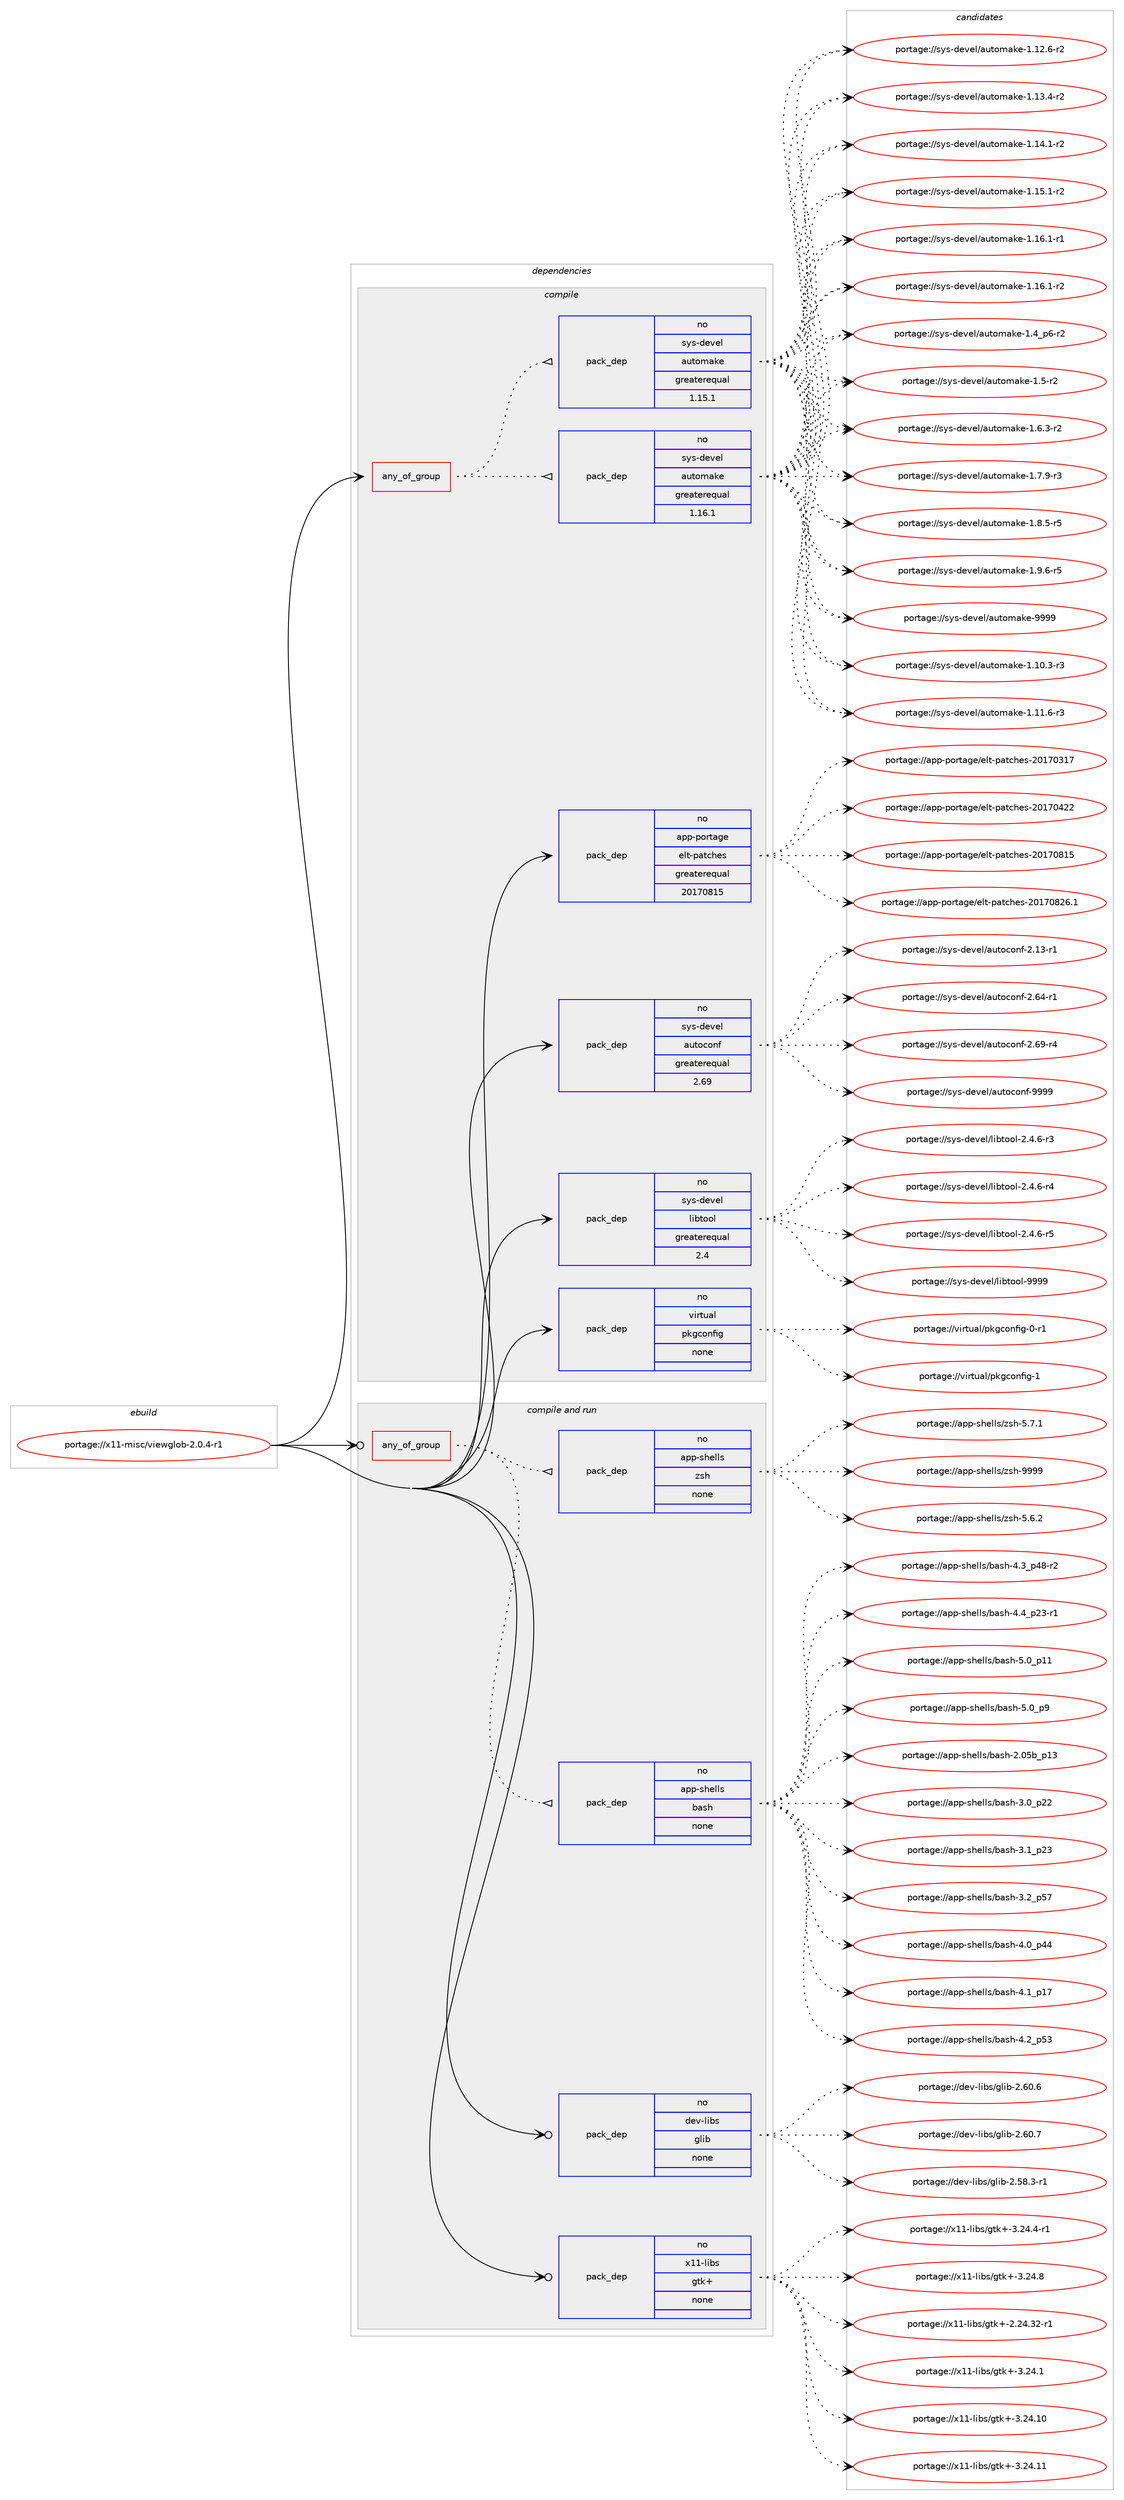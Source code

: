 digraph prolog {

# *************
# Graph options
# *************

newrank=true;
concentrate=true;
compound=true;
graph [rankdir=LR,fontname=Helvetica,fontsize=10,ranksep=1.5];#, ranksep=2.5, nodesep=0.2];
edge  [arrowhead=vee];
node  [fontname=Helvetica,fontsize=10];

# **********
# The ebuild
# **********

subgraph cluster_leftcol {
color=gray;
rank=same;
label=<<i>ebuild</i>>;
id [label="portage://x11-misc/viewglob-2.0.4-r1", color=red, width=4, href="../x11-misc/viewglob-2.0.4-r1.svg"];
}

# ****************
# The dependencies
# ****************

subgraph cluster_midcol {
color=gray;
label=<<i>dependencies</i>>;
subgraph cluster_compile {
fillcolor="#eeeeee";
style=filled;
label=<<i>compile</i>>;
subgraph any7899 {
dependency454599 [label=<<TABLE BORDER="0" CELLBORDER="1" CELLSPACING="0" CELLPADDING="4"><TR><TD CELLPADDING="10">any_of_group</TD></TR></TABLE>>, shape=none, color=red];subgraph pack337816 {
dependency454600 [label=<<TABLE BORDER="0" CELLBORDER="1" CELLSPACING="0" CELLPADDING="4" WIDTH="220"><TR><TD ROWSPAN="6" CELLPADDING="30">pack_dep</TD></TR><TR><TD WIDTH="110">no</TD></TR><TR><TD>sys-devel</TD></TR><TR><TD>automake</TD></TR><TR><TD>greaterequal</TD></TR><TR><TD>1.16.1</TD></TR></TABLE>>, shape=none, color=blue];
}
dependency454599:e -> dependency454600:w [weight=20,style="dotted",arrowhead="oinv"];
subgraph pack337817 {
dependency454601 [label=<<TABLE BORDER="0" CELLBORDER="1" CELLSPACING="0" CELLPADDING="4" WIDTH="220"><TR><TD ROWSPAN="6" CELLPADDING="30">pack_dep</TD></TR><TR><TD WIDTH="110">no</TD></TR><TR><TD>sys-devel</TD></TR><TR><TD>automake</TD></TR><TR><TD>greaterequal</TD></TR><TR><TD>1.15.1</TD></TR></TABLE>>, shape=none, color=blue];
}
dependency454599:e -> dependency454601:w [weight=20,style="dotted",arrowhead="oinv"];
}
id:e -> dependency454599:w [weight=20,style="solid",arrowhead="vee"];
subgraph pack337818 {
dependency454602 [label=<<TABLE BORDER="0" CELLBORDER="1" CELLSPACING="0" CELLPADDING="4" WIDTH="220"><TR><TD ROWSPAN="6" CELLPADDING="30">pack_dep</TD></TR><TR><TD WIDTH="110">no</TD></TR><TR><TD>app-portage</TD></TR><TR><TD>elt-patches</TD></TR><TR><TD>greaterequal</TD></TR><TR><TD>20170815</TD></TR></TABLE>>, shape=none, color=blue];
}
id:e -> dependency454602:w [weight=20,style="solid",arrowhead="vee"];
subgraph pack337819 {
dependency454603 [label=<<TABLE BORDER="0" CELLBORDER="1" CELLSPACING="0" CELLPADDING="4" WIDTH="220"><TR><TD ROWSPAN="6" CELLPADDING="30">pack_dep</TD></TR><TR><TD WIDTH="110">no</TD></TR><TR><TD>sys-devel</TD></TR><TR><TD>autoconf</TD></TR><TR><TD>greaterequal</TD></TR><TR><TD>2.69</TD></TR></TABLE>>, shape=none, color=blue];
}
id:e -> dependency454603:w [weight=20,style="solid",arrowhead="vee"];
subgraph pack337820 {
dependency454604 [label=<<TABLE BORDER="0" CELLBORDER="1" CELLSPACING="0" CELLPADDING="4" WIDTH="220"><TR><TD ROWSPAN="6" CELLPADDING="30">pack_dep</TD></TR><TR><TD WIDTH="110">no</TD></TR><TR><TD>sys-devel</TD></TR><TR><TD>libtool</TD></TR><TR><TD>greaterequal</TD></TR><TR><TD>2.4</TD></TR></TABLE>>, shape=none, color=blue];
}
id:e -> dependency454604:w [weight=20,style="solid",arrowhead="vee"];
subgraph pack337821 {
dependency454605 [label=<<TABLE BORDER="0" CELLBORDER="1" CELLSPACING="0" CELLPADDING="4" WIDTH="220"><TR><TD ROWSPAN="6" CELLPADDING="30">pack_dep</TD></TR><TR><TD WIDTH="110">no</TD></TR><TR><TD>virtual</TD></TR><TR><TD>pkgconfig</TD></TR><TR><TD>none</TD></TR><TR><TD></TD></TR></TABLE>>, shape=none, color=blue];
}
id:e -> dependency454605:w [weight=20,style="solid",arrowhead="vee"];
}
subgraph cluster_compileandrun {
fillcolor="#eeeeee";
style=filled;
label=<<i>compile and run</i>>;
subgraph any7900 {
dependency454606 [label=<<TABLE BORDER="0" CELLBORDER="1" CELLSPACING="0" CELLPADDING="4"><TR><TD CELLPADDING="10">any_of_group</TD></TR></TABLE>>, shape=none, color=red];subgraph pack337822 {
dependency454607 [label=<<TABLE BORDER="0" CELLBORDER="1" CELLSPACING="0" CELLPADDING="4" WIDTH="220"><TR><TD ROWSPAN="6" CELLPADDING="30">pack_dep</TD></TR><TR><TD WIDTH="110">no</TD></TR><TR><TD>app-shells</TD></TR><TR><TD>bash</TD></TR><TR><TD>none</TD></TR><TR><TD></TD></TR></TABLE>>, shape=none, color=blue];
}
dependency454606:e -> dependency454607:w [weight=20,style="dotted",arrowhead="oinv"];
subgraph pack337823 {
dependency454608 [label=<<TABLE BORDER="0" CELLBORDER="1" CELLSPACING="0" CELLPADDING="4" WIDTH="220"><TR><TD ROWSPAN="6" CELLPADDING="30">pack_dep</TD></TR><TR><TD WIDTH="110">no</TD></TR><TR><TD>app-shells</TD></TR><TR><TD>zsh</TD></TR><TR><TD>none</TD></TR><TR><TD></TD></TR></TABLE>>, shape=none, color=blue];
}
dependency454606:e -> dependency454608:w [weight=20,style="dotted",arrowhead="oinv"];
}
id:e -> dependency454606:w [weight=20,style="solid",arrowhead="odotvee"];
subgraph pack337824 {
dependency454609 [label=<<TABLE BORDER="0" CELLBORDER="1" CELLSPACING="0" CELLPADDING="4" WIDTH="220"><TR><TD ROWSPAN="6" CELLPADDING="30">pack_dep</TD></TR><TR><TD WIDTH="110">no</TD></TR><TR><TD>dev-libs</TD></TR><TR><TD>glib</TD></TR><TR><TD>none</TD></TR><TR><TD></TD></TR></TABLE>>, shape=none, color=blue];
}
id:e -> dependency454609:w [weight=20,style="solid",arrowhead="odotvee"];
subgraph pack337825 {
dependency454610 [label=<<TABLE BORDER="0" CELLBORDER="1" CELLSPACING="0" CELLPADDING="4" WIDTH="220"><TR><TD ROWSPAN="6" CELLPADDING="30">pack_dep</TD></TR><TR><TD WIDTH="110">no</TD></TR><TR><TD>x11-libs</TD></TR><TR><TD>gtk+</TD></TR><TR><TD>none</TD></TR><TR><TD></TD></TR></TABLE>>, shape=none, color=blue];
}
id:e -> dependency454610:w [weight=20,style="solid",arrowhead="odotvee"];
}
subgraph cluster_run {
fillcolor="#eeeeee";
style=filled;
label=<<i>run</i>>;
}
}

# **************
# The candidates
# **************

subgraph cluster_choices {
rank=same;
color=gray;
label=<<i>candidates</i>>;

subgraph choice337816 {
color=black;
nodesep=1;
choiceportage11512111545100101118101108479711711611110997107101454946494846514511451 [label="portage://sys-devel/automake-1.10.3-r3", color=red, width=4,href="../sys-devel/automake-1.10.3-r3.svg"];
choiceportage11512111545100101118101108479711711611110997107101454946494946544511451 [label="portage://sys-devel/automake-1.11.6-r3", color=red, width=4,href="../sys-devel/automake-1.11.6-r3.svg"];
choiceportage11512111545100101118101108479711711611110997107101454946495046544511450 [label="portage://sys-devel/automake-1.12.6-r2", color=red, width=4,href="../sys-devel/automake-1.12.6-r2.svg"];
choiceportage11512111545100101118101108479711711611110997107101454946495146524511450 [label="portage://sys-devel/automake-1.13.4-r2", color=red, width=4,href="../sys-devel/automake-1.13.4-r2.svg"];
choiceportage11512111545100101118101108479711711611110997107101454946495246494511450 [label="portage://sys-devel/automake-1.14.1-r2", color=red, width=4,href="../sys-devel/automake-1.14.1-r2.svg"];
choiceportage11512111545100101118101108479711711611110997107101454946495346494511450 [label="portage://sys-devel/automake-1.15.1-r2", color=red, width=4,href="../sys-devel/automake-1.15.1-r2.svg"];
choiceportage11512111545100101118101108479711711611110997107101454946495446494511449 [label="portage://sys-devel/automake-1.16.1-r1", color=red, width=4,href="../sys-devel/automake-1.16.1-r1.svg"];
choiceportage11512111545100101118101108479711711611110997107101454946495446494511450 [label="portage://sys-devel/automake-1.16.1-r2", color=red, width=4,href="../sys-devel/automake-1.16.1-r2.svg"];
choiceportage115121115451001011181011084797117116111109971071014549465295112544511450 [label="portage://sys-devel/automake-1.4_p6-r2", color=red, width=4,href="../sys-devel/automake-1.4_p6-r2.svg"];
choiceportage11512111545100101118101108479711711611110997107101454946534511450 [label="portage://sys-devel/automake-1.5-r2", color=red, width=4,href="../sys-devel/automake-1.5-r2.svg"];
choiceportage115121115451001011181011084797117116111109971071014549465446514511450 [label="portage://sys-devel/automake-1.6.3-r2", color=red, width=4,href="../sys-devel/automake-1.6.3-r2.svg"];
choiceportage115121115451001011181011084797117116111109971071014549465546574511451 [label="portage://sys-devel/automake-1.7.9-r3", color=red, width=4,href="../sys-devel/automake-1.7.9-r3.svg"];
choiceportage115121115451001011181011084797117116111109971071014549465646534511453 [label="portage://sys-devel/automake-1.8.5-r5", color=red, width=4,href="../sys-devel/automake-1.8.5-r5.svg"];
choiceportage115121115451001011181011084797117116111109971071014549465746544511453 [label="portage://sys-devel/automake-1.9.6-r5", color=red, width=4,href="../sys-devel/automake-1.9.6-r5.svg"];
choiceportage115121115451001011181011084797117116111109971071014557575757 [label="portage://sys-devel/automake-9999", color=red, width=4,href="../sys-devel/automake-9999.svg"];
dependency454600:e -> choiceportage11512111545100101118101108479711711611110997107101454946494846514511451:w [style=dotted,weight="100"];
dependency454600:e -> choiceportage11512111545100101118101108479711711611110997107101454946494946544511451:w [style=dotted,weight="100"];
dependency454600:e -> choiceportage11512111545100101118101108479711711611110997107101454946495046544511450:w [style=dotted,weight="100"];
dependency454600:e -> choiceportage11512111545100101118101108479711711611110997107101454946495146524511450:w [style=dotted,weight="100"];
dependency454600:e -> choiceportage11512111545100101118101108479711711611110997107101454946495246494511450:w [style=dotted,weight="100"];
dependency454600:e -> choiceportage11512111545100101118101108479711711611110997107101454946495346494511450:w [style=dotted,weight="100"];
dependency454600:e -> choiceportage11512111545100101118101108479711711611110997107101454946495446494511449:w [style=dotted,weight="100"];
dependency454600:e -> choiceportage11512111545100101118101108479711711611110997107101454946495446494511450:w [style=dotted,weight="100"];
dependency454600:e -> choiceportage115121115451001011181011084797117116111109971071014549465295112544511450:w [style=dotted,weight="100"];
dependency454600:e -> choiceportage11512111545100101118101108479711711611110997107101454946534511450:w [style=dotted,weight="100"];
dependency454600:e -> choiceportage115121115451001011181011084797117116111109971071014549465446514511450:w [style=dotted,weight="100"];
dependency454600:e -> choiceportage115121115451001011181011084797117116111109971071014549465546574511451:w [style=dotted,weight="100"];
dependency454600:e -> choiceportage115121115451001011181011084797117116111109971071014549465646534511453:w [style=dotted,weight="100"];
dependency454600:e -> choiceportage115121115451001011181011084797117116111109971071014549465746544511453:w [style=dotted,weight="100"];
dependency454600:e -> choiceportage115121115451001011181011084797117116111109971071014557575757:w [style=dotted,weight="100"];
}
subgraph choice337817 {
color=black;
nodesep=1;
choiceportage11512111545100101118101108479711711611110997107101454946494846514511451 [label="portage://sys-devel/automake-1.10.3-r3", color=red, width=4,href="../sys-devel/automake-1.10.3-r3.svg"];
choiceportage11512111545100101118101108479711711611110997107101454946494946544511451 [label="portage://sys-devel/automake-1.11.6-r3", color=red, width=4,href="../sys-devel/automake-1.11.6-r3.svg"];
choiceportage11512111545100101118101108479711711611110997107101454946495046544511450 [label="portage://sys-devel/automake-1.12.6-r2", color=red, width=4,href="../sys-devel/automake-1.12.6-r2.svg"];
choiceportage11512111545100101118101108479711711611110997107101454946495146524511450 [label="portage://sys-devel/automake-1.13.4-r2", color=red, width=4,href="../sys-devel/automake-1.13.4-r2.svg"];
choiceportage11512111545100101118101108479711711611110997107101454946495246494511450 [label="portage://sys-devel/automake-1.14.1-r2", color=red, width=4,href="../sys-devel/automake-1.14.1-r2.svg"];
choiceportage11512111545100101118101108479711711611110997107101454946495346494511450 [label="portage://sys-devel/automake-1.15.1-r2", color=red, width=4,href="../sys-devel/automake-1.15.1-r2.svg"];
choiceportage11512111545100101118101108479711711611110997107101454946495446494511449 [label="portage://sys-devel/automake-1.16.1-r1", color=red, width=4,href="../sys-devel/automake-1.16.1-r1.svg"];
choiceportage11512111545100101118101108479711711611110997107101454946495446494511450 [label="portage://sys-devel/automake-1.16.1-r2", color=red, width=4,href="../sys-devel/automake-1.16.1-r2.svg"];
choiceportage115121115451001011181011084797117116111109971071014549465295112544511450 [label="portage://sys-devel/automake-1.4_p6-r2", color=red, width=4,href="../sys-devel/automake-1.4_p6-r2.svg"];
choiceportage11512111545100101118101108479711711611110997107101454946534511450 [label="portage://sys-devel/automake-1.5-r2", color=red, width=4,href="../sys-devel/automake-1.5-r2.svg"];
choiceportage115121115451001011181011084797117116111109971071014549465446514511450 [label="portage://sys-devel/automake-1.6.3-r2", color=red, width=4,href="../sys-devel/automake-1.6.3-r2.svg"];
choiceportage115121115451001011181011084797117116111109971071014549465546574511451 [label="portage://sys-devel/automake-1.7.9-r3", color=red, width=4,href="../sys-devel/automake-1.7.9-r3.svg"];
choiceportage115121115451001011181011084797117116111109971071014549465646534511453 [label="portage://sys-devel/automake-1.8.5-r5", color=red, width=4,href="../sys-devel/automake-1.8.5-r5.svg"];
choiceportage115121115451001011181011084797117116111109971071014549465746544511453 [label="portage://sys-devel/automake-1.9.6-r5", color=red, width=4,href="../sys-devel/automake-1.9.6-r5.svg"];
choiceportage115121115451001011181011084797117116111109971071014557575757 [label="portage://sys-devel/automake-9999", color=red, width=4,href="../sys-devel/automake-9999.svg"];
dependency454601:e -> choiceportage11512111545100101118101108479711711611110997107101454946494846514511451:w [style=dotted,weight="100"];
dependency454601:e -> choiceportage11512111545100101118101108479711711611110997107101454946494946544511451:w [style=dotted,weight="100"];
dependency454601:e -> choiceportage11512111545100101118101108479711711611110997107101454946495046544511450:w [style=dotted,weight="100"];
dependency454601:e -> choiceportage11512111545100101118101108479711711611110997107101454946495146524511450:w [style=dotted,weight="100"];
dependency454601:e -> choiceportage11512111545100101118101108479711711611110997107101454946495246494511450:w [style=dotted,weight="100"];
dependency454601:e -> choiceportage11512111545100101118101108479711711611110997107101454946495346494511450:w [style=dotted,weight="100"];
dependency454601:e -> choiceportage11512111545100101118101108479711711611110997107101454946495446494511449:w [style=dotted,weight="100"];
dependency454601:e -> choiceportage11512111545100101118101108479711711611110997107101454946495446494511450:w [style=dotted,weight="100"];
dependency454601:e -> choiceportage115121115451001011181011084797117116111109971071014549465295112544511450:w [style=dotted,weight="100"];
dependency454601:e -> choiceportage11512111545100101118101108479711711611110997107101454946534511450:w [style=dotted,weight="100"];
dependency454601:e -> choiceportage115121115451001011181011084797117116111109971071014549465446514511450:w [style=dotted,weight="100"];
dependency454601:e -> choiceportage115121115451001011181011084797117116111109971071014549465546574511451:w [style=dotted,weight="100"];
dependency454601:e -> choiceportage115121115451001011181011084797117116111109971071014549465646534511453:w [style=dotted,weight="100"];
dependency454601:e -> choiceportage115121115451001011181011084797117116111109971071014549465746544511453:w [style=dotted,weight="100"];
dependency454601:e -> choiceportage115121115451001011181011084797117116111109971071014557575757:w [style=dotted,weight="100"];
}
subgraph choice337818 {
color=black;
nodesep=1;
choiceportage97112112451121111141169710310147101108116451129711699104101115455048495548514955 [label="portage://app-portage/elt-patches-20170317", color=red, width=4,href="../app-portage/elt-patches-20170317.svg"];
choiceportage97112112451121111141169710310147101108116451129711699104101115455048495548525050 [label="portage://app-portage/elt-patches-20170422", color=red, width=4,href="../app-portage/elt-patches-20170422.svg"];
choiceportage97112112451121111141169710310147101108116451129711699104101115455048495548564953 [label="portage://app-portage/elt-patches-20170815", color=red, width=4,href="../app-portage/elt-patches-20170815.svg"];
choiceportage971121124511211111411697103101471011081164511297116991041011154550484955485650544649 [label="portage://app-portage/elt-patches-20170826.1", color=red, width=4,href="../app-portage/elt-patches-20170826.1.svg"];
dependency454602:e -> choiceportage97112112451121111141169710310147101108116451129711699104101115455048495548514955:w [style=dotted,weight="100"];
dependency454602:e -> choiceportage97112112451121111141169710310147101108116451129711699104101115455048495548525050:w [style=dotted,weight="100"];
dependency454602:e -> choiceportage97112112451121111141169710310147101108116451129711699104101115455048495548564953:w [style=dotted,weight="100"];
dependency454602:e -> choiceportage971121124511211111411697103101471011081164511297116991041011154550484955485650544649:w [style=dotted,weight="100"];
}
subgraph choice337819 {
color=black;
nodesep=1;
choiceportage1151211154510010111810110847971171161119911111010245504649514511449 [label="portage://sys-devel/autoconf-2.13-r1", color=red, width=4,href="../sys-devel/autoconf-2.13-r1.svg"];
choiceportage1151211154510010111810110847971171161119911111010245504654524511449 [label="portage://sys-devel/autoconf-2.64-r1", color=red, width=4,href="../sys-devel/autoconf-2.64-r1.svg"];
choiceportage1151211154510010111810110847971171161119911111010245504654574511452 [label="portage://sys-devel/autoconf-2.69-r4", color=red, width=4,href="../sys-devel/autoconf-2.69-r4.svg"];
choiceportage115121115451001011181011084797117116111991111101024557575757 [label="portage://sys-devel/autoconf-9999", color=red, width=4,href="../sys-devel/autoconf-9999.svg"];
dependency454603:e -> choiceportage1151211154510010111810110847971171161119911111010245504649514511449:w [style=dotted,weight="100"];
dependency454603:e -> choiceportage1151211154510010111810110847971171161119911111010245504654524511449:w [style=dotted,weight="100"];
dependency454603:e -> choiceportage1151211154510010111810110847971171161119911111010245504654574511452:w [style=dotted,weight="100"];
dependency454603:e -> choiceportage115121115451001011181011084797117116111991111101024557575757:w [style=dotted,weight="100"];
}
subgraph choice337820 {
color=black;
nodesep=1;
choiceportage1151211154510010111810110847108105981161111111084550465246544511451 [label="portage://sys-devel/libtool-2.4.6-r3", color=red, width=4,href="../sys-devel/libtool-2.4.6-r3.svg"];
choiceportage1151211154510010111810110847108105981161111111084550465246544511452 [label="portage://sys-devel/libtool-2.4.6-r4", color=red, width=4,href="../sys-devel/libtool-2.4.6-r4.svg"];
choiceportage1151211154510010111810110847108105981161111111084550465246544511453 [label="portage://sys-devel/libtool-2.4.6-r5", color=red, width=4,href="../sys-devel/libtool-2.4.6-r5.svg"];
choiceportage1151211154510010111810110847108105981161111111084557575757 [label="portage://sys-devel/libtool-9999", color=red, width=4,href="../sys-devel/libtool-9999.svg"];
dependency454604:e -> choiceportage1151211154510010111810110847108105981161111111084550465246544511451:w [style=dotted,weight="100"];
dependency454604:e -> choiceportage1151211154510010111810110847108105981161111111084550465246544511452:w [style=dotted,weight="100"];
dependency454604:e -> choiceportage1151211154510010111810110847108105981161111111084550465246544511453:w [style=dotted,weight="100"];
dependency454604:e -> choiceportage1151211154510010111810110847108105981161111111084557575757:w [style=dotted,weight="100"];
}
subgraph choice337821 {
color=black;
nodesep=1;
choiceportage11810511411611797108471121071039911111010210510345484511449 [label="portage://virtual/pkgconfig-0-r1", color=red, width=4,href="../virtual/pkgconfig-0-r1.svg"];
choiceportage1181051141161179710847112107103991111101021051034549 [label="portage://virtual/pkgconfig-1", color=red, width=4,href="../virtual/pkgconfig-1.svg"];
dependency454605:e -> choiceportage11810511411611797108471121071039911111010210510345484511449:w [style=dotted,weight="100"];
dependency454605:e -> choiceportage1181051141161179710847112107103991111101021051034549:w [style=dotted,weight="100"];
}
subgraph choice337822 {
color=black;
nodesep=1;
choiceportage9711211245115104101108108115479897115104455046485398951124951 [label="portage://app-shells/bash-2.05b_p13", color=red, width=4,href="../app-shells/bash-2.05b_p13.svg"];
choiceportage971121124511510410110810811547989711510445514648951125050 [label="portage://app-shells/bash-3.0_p22", color=red, width=4,href="../app-shells/bash-3.0_p22.svg"];
choiceportage971121124511510410110810811547989711510445514649951125051 [label="portage://app-shells/bash-3.1_p23", color=red, width=4,href="../app-shells/bash-3.1_p23.svg"];
choiceportage971121124511510410110810811547989711510445514650951125355 [label="portage://app-shells/bash-3.2_p57", color=red, width=4,href="../app-shells/bash-3.2_p57.svg"];
choiceportage971121124511510410110810811547989711510445524648951125252 [label="portage://app-shells/bash-4.0_p44", color=red, width=4,href="../app-shells/bash-4.0_p44.svg"];
choiceportage971121124511510410110810811547989711510445524649951124955 [label="portage://app-shells/bash-4.1_p17", color=red, width=4,href="../app-shells/bash-4.1_p17.svg"];
choiceportage971121124511510410110810811547989711510445524650951125351 [label="portage://app-shells/bash-4.2_p53", color=red, width=4,href="../app-shells/bash-4.2_p53.svg"];
choiceportage9711211245115104101108108115479897115104455246519511252564511450 [label="portage://app-shells/bash-4.3_p48-r2", color=red, width=4,href="../app-shells/bash-4.3_p48-r2.svg"];
choiceportage9711211245115104101108108115479897115104455246529511250514511449 [label="portage://app-shells/bash-4.4_p23-r1", color=red, width=4,href="../app-shells/bash-4.4_p23-r1.svg"];
choiceportage971121124511510410110810811547989711510445534648951124949 [label="portage://app-shells/bash-5.0_p11", color=red, width=4,href="../app-shells/bash-5.0_p11.svg"];
choiceportage9711211245115104101108108115479897115104455346489511257 [label="portage://app-shells/bash-5.0_p9", color=red, width=4,href="../app-shells/bash-5.0_p9.svg"];
dependency454607:e -> choiceportage9711211245115104101108108115479897115104455046485398951124951:w [style=dotted,weight="100"];
dependency454607:e -> choiceportage971121124511510410110810811547989711510445514648951125050:w [style=dotted,weight="100"];
dependency454607:e -> choiceportage971121124511510410110810811547989711510445514649951125051:w [style=dotted,weight="100"];
dependency454607:e -> choiceportage971121124511510410110810811547989711510445514650951125355:w [style=dotted,weight="100"];
dependency454607:e -> choiceportage971121124511510410110810811547989711510445524648951125252:w [style=dotted,weight="100"];
dependency454607:e -> choiceportage971121124511510410110810811547989711510445524649951124955:w [style=dotted,weight="100"];
dependency454607:e -> choiceportage971121124511510410110810811547989711510445524650951125351:w [style=dotted,weight="100"];
dependency454607:e -> choiceportage9711211245115104101108108115479897115104455246519511252564511450:w [style=dotted,weight="100"];
dependency454607:e -> choiceportage9711211245115104101108108115479897115104455246529511250514511449:w [style=dotted,weight="100"];
dependency454607:e -> choiceportage971121124511510410110810811547989711510445534648951124949:w [style=dotted,weight="100"];
dependency454607:e -> choiceportage9711211245115104101108108115479897115104455346489511257:w [style=dotted,weight="100"];
}
subgraph choice337823 {
color=black;
nodesep=1;
choiceportage971121124511510410110810811547122115104455346544650 [label="portage://app-shells/zsh-5.6.2", color=red, width=4,href="../app-shells/zsh-5.6.2.svg"];
choiceportage971121124511510410110810811547122115104455346554649 [label="portage://app-shells/zsh-5.7.1", color=red, width=4,href="../app-shells/zsh-5.7.1.svg"];
choiceportage9711211245115104101108108115471221151044557575757 [label="portage://app-shells/zsh-9999", color=red, width=4,href="../app-shells/zsh-9999.svg"];
dependency454608:e -> choiceportage971121124511510410110810811547122115104455346544650:w [style=dotted,weight="100"];
dependency454608:e -> choiceportage971121124511510410110810811547122115104455346554649:w [style=dotted,weight="100"];
dependency454608:e -> choiceportage9711211245115104101108108115471221151044557575757:w [style=dotted,weight="100"];
}
subgraph choice337824 {
color=black;
nodesep=1;
choiceportage10010111845108105981154710310810598455046535646514511449 [label="portage://dev-libs/glib-2.58.3-r1", color=red, width=4,href="../dev-libs/glib-2.58.3-r1.svg"];
choiceportage1001011184510810598115471031081059845504654484654 [label="portage://dev-libs/glib-2.60.6", color=red, width=4,href="../dev-libs/glib-2.60.6.svg"];
choiceportage1001011184510810598115471031081059845504654484655 [label="portage://dev-libs/glib-2.60.7", color=red, width=4,href="../dev-libs/glib-2.60.7.svg"];
dependency454609:e -> choiceportage10010111845108105981154710310810598455046535646514511449:w [style=dotted,weight="100"];
dependency454609:e -> choiceportage1001011184510810598115471031081059845504654484654:w [style=dotted,weight="100"];
dependency454609:e -> choiceportage1001011184510810598115471031081059845504654484655:w [style=dotted,weight="100"];
}
subgraph choice337825 {
color=black;
nodesep=1;
choiceportage12049494510810598115471031161074345504650524651504511449 [label="portage://x11-libs/gtk+-2.24.32-r1", color=red, width=4,href="../x11-libs/gtk+-2.24.32-r1.svg"];
choiceportage12049494510810598115471031161074345514650524649 [label="portage://x11-libs/gtk+-3.24.1", color=red, width=4,href="../x11-libs/gtk+-3.24.1.svg"];
choiceportage1204949451081059811547103116107434551465052464948 [label="portage://x11-libs/gtk+-3.24.10", color=red, width=4,href="../x11-libs/gtk+-3.24.10.svg"];
choiceportage1204949451081059811547103116107434551465052464949 [label="portage://x11-libs/gtk+-3.24.11", color=red, width=4,href="../x11-libs/gtk+-3.24.11.svg"];
choiceportage120494945108105981154710311610743455146505246524511449 [label="portage://x11-libs/gtk+-3.24.4-r1", color=red, width=4,href="../x11-libs/gtk+-3.24.4-r1.svg"];
choiceportage12049494510810598115471031161074345514650524656 [label="portage://x11-libs/gtk+-3.24.8", color=red, width=4,href="../x11-libs/gtk+-3.24.8.svg"];
dependency454610:e -> choiceportage12049494510810598115471031161074345504650524651504511449:w [style=dotted,weight="100"];
dependency454610:e -> choiceportage12049494510810598115471031161074345514650524649:w [style=dotted,weight="100"];
dependency454610:e -> choiceportage1204949451081059811547103116107434551465052464948:w [style=dotted,weight="100"];
dependency454610:e -> choiceportage1204949451081059811547103116107434551465052464949:w [style=dotted,weight="100"];
dependency454610:e -> choiceportage120494945108105981154710311610743455146505246524511449:w [style=dotted,weight="100"];
dependency454610:e -> choiceportage12049494510810598115471031161074345514650524656:w [style=dotted,weight="100"];
}
}

}
